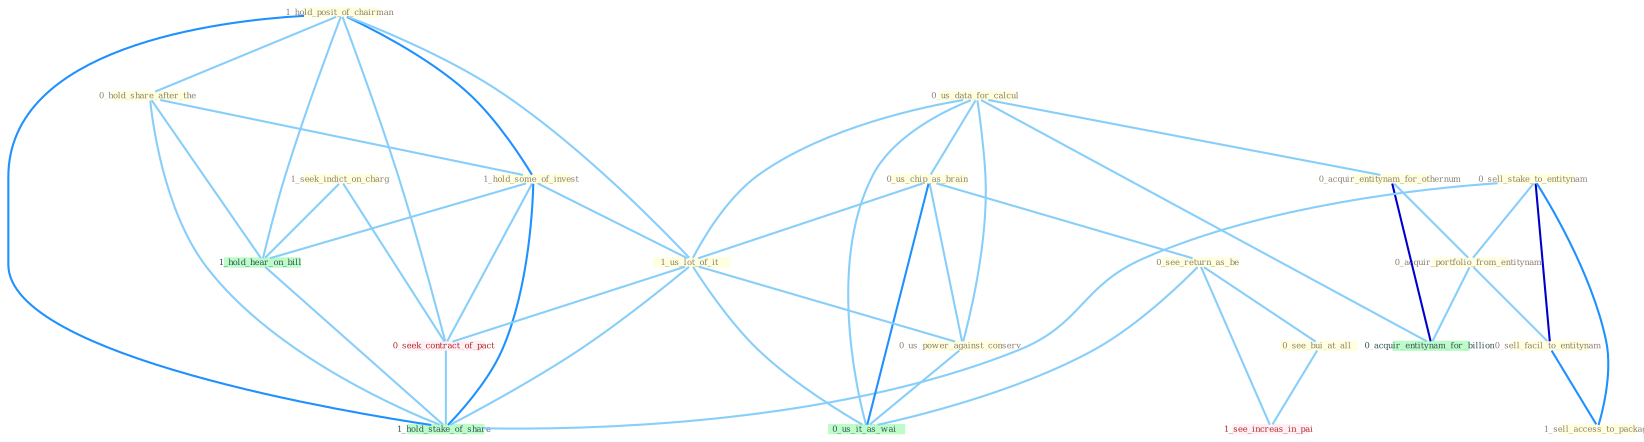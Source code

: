 Graph G{ 
    node
    [shape=polygon,style=filled,width=.5,height=.06,color="#BDFCC9",fixedsize=true,fontsize=4,
    fontcolor="#2f4f4f"];
    {node
    [color="#ffffe0", fontcolor="#8b7d6b"] "1_hold_posit_of_chairman " "0_us_data_for_calcul " "0_acquir_entitynam_for_othernum " "0_sell_stake_to_entitynam " "0_acquir_portfolio_from_entitynam " "1_seek_indict_on_charg " "0_us_chip_as_brain " "0_hold_share_after_the " "1_hold_some_of_invest " "0_sell_facil_to_entitynam " "1_us_lot_of_it " "0_us_power_against_conserv " "0_see_return_as_be " "1_sell_access_to_packag " "0_see_bui_at_all "}
{node [color="#fff0f5", fontcolor="#b22222"] "0_seek_contract_of_pact " "1_see_increas_in_pai "}
edge [color="#B0E2FF"];

	"1_hold_posit_of_chairman " -- "0_hold_share_after_the " [w="1", color="#87cefa" ];
	"1_hold_posit_of_chairman " -- "1_hold_some_of_invest " [w="2", color="#1e90ff" , len=0.8];
	"1_hold_posit_of_chairman " -- "1_us_lot_of_it " [w="1", color="#87cefa" ];
	"1_hold_posit_of_chairman " -- "0_seek_contract_of_pact " [w="1", color="#87cefa" ];
	"1_hold_posit_of_chairman " -- "1_hold_hear_on_bill " [w="1", color="#87cefa" ];
	"1_hold_posit_of_chairman " -- "1_hold_stake_of_share " [w="2", color="#1e90ff" , len=0.8];
	"0_us_data_for_calcul " -- "0_acquir_entitynam_for_othernum " [w="1", color="#87cefa" ];
	"0_us_data_for_calcul " -- "0_us_chip_as_brain " [w="1", color="#87cefa" ];
	"0_us_data_for_calcul " -- "1_us_lot_of_it " [w="1", color="#87cefa" ];
	"0_us_data_for_calcul " -- "0_us_power_against_conserv " [w="1", color="#87cefa" ];
	"0_us_data_for_calcul " -- "0_us_it_as_wai " [w="1", color="#87cefa" ];
	"0_us_data_for_calcul " -- "0_acquir_entitynam_for_billion " [w="1", color="#87cefa" ];
	"0_acquir_entitynam_for_othernum " -- "0_acquir_portfolio_from_entitynam " [w="1", color="#87cefa" ];
	"0_acquir_entitynam_for_othernum " -- "0_acquir_entitynam_for_billion " [w="3", color="#0000cd" , len=0.6];
	"0_sell_stake_to_entitynam " -- "0_acquir_portfolio_from_entitynam " [w="1", color="#87cefa" ];
	"0_sell_stake_to_entitynam " -- "0_sell_facil_to_entitynam " [w="3", color="#0000cd" , len=0.6];
	"0_sell_stake_to_entitynam " -- "1_sell_access_to_packag " [w="2", color="#1e90ff" , len=0.8];
	"0_sell_stake_to_entitynam " -- "1_hold_stake_of_share " [w="1", color="#87cefa" ];
	"0_acquir_portfolio_from_entitynam " -- "0_sell_facil_to_entitynam " [w="1", color="#87cefa" ];
	"0_acquir_portfolio_from_entitynam " -- "0_acquir_entitynam_for_billion " [w="1", color="#87cefa" ];
	"1_seek_indict_on_charg " -- "0_seek_contract_of_pact " [w="1", color="#87cefa" ];
	"1_seek_indict_on_charg " -- "1_hold_hear_on_bill " [w="1", color="#87cefa" ];
	"0_us_chip_as_brain " -- "1_us_lot_of_it " [w="1", color="#87cefa" ];
	"0_us_chip_as_brain " -- "0_us_power_against_conserv " [w="1", color="#87cefa" ];
	"0_us_chip_as_brain " -- "0_see_return_as_be " [w="1", color="#87cefa" ];
	"0_us_chip_as_brain " -- "0_us_it_as_wai " [w="2", color="#1e90ff" , len=0.8];
	"0_hold_share_after_the " -- "1_hold_some_of_invest " [w="1", color="#87cefa" ];
	"0_hold_share_after_the " -- "1_hold_hear_on_bill " [w="1", color="#87cefa" ];
	"0_hold_share_after_the " -- "1_hold_stake_of_share " [w="1", color="#87cefa" ];
	"1_hold_some_of_invest " -- "1_us_lot_of_it " [w="1", color="#87cefa" ];
	"1_hold_some_of_invest " -- "0_seek_contract_of_pact " [w="1", color="#87cefa" ];
	"1_hold_some_of_invest " -- "1_hold_hear_on_bill " [w="1", color="#87cefa" ];
	"1_hold_some_of_invest " -- "1_hold_stake_of_share " [w="2", color="#1e90ff" , len=0.8];
	"0_sell_facil_to_entitynam " -- "1_sell_access_to_packag " [w="2", color="#1e90ff" , len=0.8];
	"1_us_lot_of_it " -- "0_us_power_against_conserv " [w="1", color="#87cefa" ];
	"1_us_lot_of_it " -- "0_seek_contract_of_pact " [w="1", color="#87cefa" ];
	"1_us_lot_of_it " -- "0_us_it_as_wai " [w="1", color="#87cefa" ];
	"1_us_lot_of_it " -- "1_hold_stake_of_share " [w="1", color="#87cefa" ];
	"0_us_power_against_conserv " -- "0_us_it_as_wai " [w="1", color="#87cefa" ];
	"0_see_return_as_be " -- "0_see_bui_at_all " [w="1", color="#87cefa" ];
	"0_see_return_as_be " -- "0_us_it_as_wai " [w="1", color="#87cefa" ];
	"0_see_return_as_be " -- "1_see_increas_in_pai " [w="1", color="#87cefa" ];
	"0_see_bui_at_all " -- "1_see_increas_in_pai " [w="1", color="#87cefa" ];
	"0_seek_contract_of_pact " -- "1_hold_stake_of_share " [w="1", color="#87cefa" ];
	"1_hold_hear_on_bill " -- "1_hold_stake_of_share " [w="1", color="#87cefa" ];
}